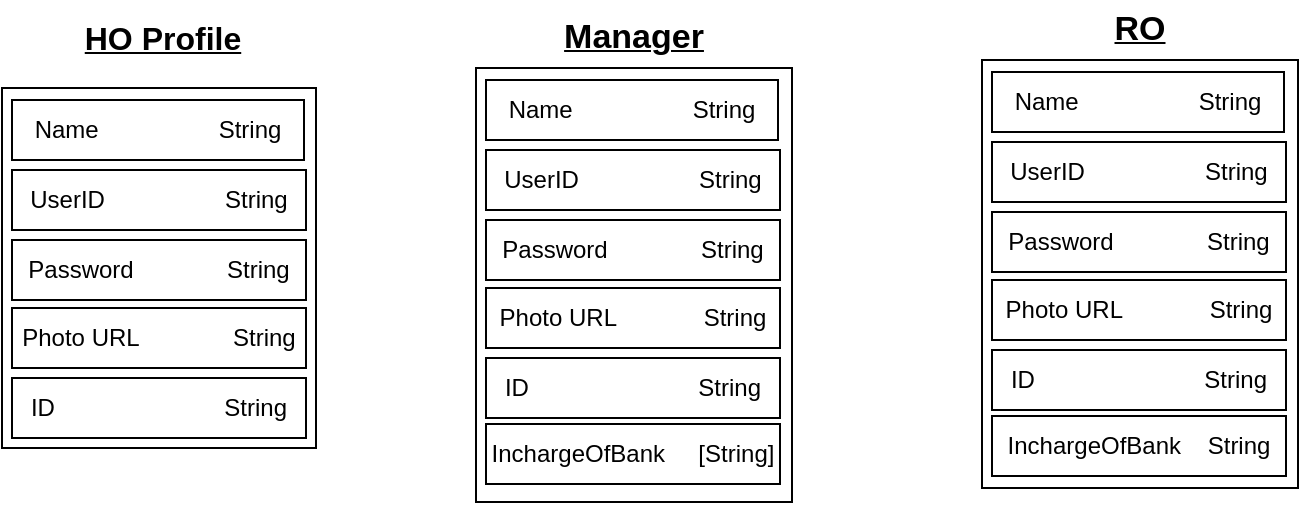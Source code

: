 <mxfile version="22.1.0" type="github">
  <diagram name="Page-1" id="z6avR5DVZLPRieBeSbfF">
    <mxGraphModel dx="1000" dy="509" grid="1" gridSize="10" guides="1" tooltips="1" connect="1" arrows="1" fold="1" page="1" pageScale="1" pageWidth="850" pageHeight="1100" math="0" shadow="0">
      <root>
        <mxCell id="0" />
        <mxCell id="1" parent="0" />
        <mxCell id="5Gdjez7pxa2Upb4zRj2d-2" value="" style="rounded=0;whiteSpace=wrap;html=1;" vertex="1" parent="1">
          <mxGeometry x="30" y="60" width="157" height="180" as="geometry" />
        </mxCell>
        <mxCell id="5Gdjez7pxa2Upb4zRj2d-3" value="Name&amp;nbsp; &amp;nbsp; &amp;nbsp; &amp;nbsp; &amp;nbsp; &amp;nbsp; &amp;nbsp; &amp;nbsp; &amp;nbsp; String" style="rounded=0;whiteSpace=wrap;html=1;" vertex="1" parent="1">
          <mxGeometry x="35" y="66" width="146" height="30" as="geometry" />
        </mxCell>
        <mxCell id="5Gdjez7pxa2Upb4zRj2d-4" value="UserID&amp;nbsp; &amp;nbsp; &amp;nbsp; &amp;nbsp; &amp;nbsp; &amp;nbsp; &amp;nbsp; &amp;nbsp; &amp;nbsp; String" style="rounded=0;whiteSpace=wrap;html=1;" vertex="1" parent="1">
          <mxGeometry x="35" y="101" width="147" height="30" as="geometry" />
        </mxCell>
        <mxCell id="5Gdjez7pxa2Upb4zRj2d-5" value="Password&amp;nbsp; &amp;nbsp; &amp;nbsp; &amp;nbsp; &amp;nbsp; &amp;nbsp; &amp;nbsp; String" style="rounded=0;whiteSpace=wrap;html=1;" vertex="1" parent="1">
          <mxGeometry x="35" y="136" width="147" height="30" as="geometry" />
        </mxCell>
        <mxCell id="5Gdjez7pxa2Upb4zRj2d-6" value="Photo URL&amp;nbsp; &amp;nbsp; &amp;nbsp; &amp;nbsp; &amp;nbsp; &amp;nbsp; &amp;nbsp; String" style="rounded=0;whiteSpace=wrap;html=1;" vertex="1" parent="1">
          <mxGeometry x="35" y="170" width="147" height="30" as="geometry" />
        </mxCell>
        <mxCell id="5Gdjez7pxa2Upb4zRj2d-7" value="ID&amp;nbsp;&lt;span style=&quot;white-space: pre;&quot;&gt;&#x9;&lt;/span&gt;&lt;span style=&quot;white-space: pre;&quot;&gt;&#x9;&lt;/span&gt; &amp;nbsp; &amp;nbsp; &amp;nbsp; &amp;nbsp; &amp;nbsp; &amp;nbsp; String" style="rounded=0;whiteSpace=wrap;html=1;" vertex="1" parent="1">
          <mxGeometry x="35" y="205" width="147" height="30" as="geometry" />
        </mxCell>
        <mxCell id="5Gdjez7pxa2Upb4zRj2d-8" value="" style="rounded=0;whiteSpace=wrap;html=1;" vertex="1" parent="1">
          <mxGeometry x="267" y="50" width="158" height="217" as="geometry" />
        </mxCell>
        <mxCell id="5Gdjez7pxa2Upb4zRj2d-9" value="Name&amp;nbsp; &amp;nbsp; &amp;nbsp; &amp;nbsp; &amp;nbsp; &amp;nbsp; &amp;nbsp; &amp;nbsp; &amp;nbsp; String" style="rounded=0;whiteSpace=wrap;html=1;" vertex="1" parent="1">
          <mxGeometry x="272" y="56" width="146" height="30" as="geometry" />
        </mxCell>
        <mxCell id="5Gdjez7pxa2Upb4zRj2d-10" value="UserID&amp;nbsp; &amp;nbsp; &amp;nbsp; &amp;nbsp; &amp;nbsp; &amp;nbsp; &amp;nbsp; &amp;nbsp; &amp;nbsp; String" style="rounded=0;whiteSpace=wrap;html=1;" vertex="1" parent="1">
          <mxGeometry x="272" y="91" width="147" height="30" as="geometry" />
        </mxCell>
        <mxCell id="5Gdjez7pxa2Upb4zRj2d-11" value="Password&amp;nbsp; &amp;nbsp; &amp;nbsp; &amp;nbsp; &amp;nbsp; &amp;nbsp; &amp;nbsp; String" style="rounded=0;whiteSpace=wrap;html=1;" vertex="1" parent="1">
          <mxGeometry x="272" y="126" width="147" height="30" as="geometry" />
        </mxCell>
        <mxCell id="5Gdjez7pxa2Upb4zRj2d-12" value="Photo URL&amp;nbsp; &amp;nbsp; &amp;nbsp; &amp;nbsp; &amp;nbsp; &amp;nbsp; &amp;nbsp;String" style="rounded=0;whiteSpace=wrap;html=1;" vertex="1" parent="1">
          <mxGeometry x="272" y="160" width="147" height="30" as="geometry" />
        </mxCell>
        <mxCell id="5Gdjez7pxa2Upb4zRj2d-13" value="ID&amp;nbsp;&lt;span style=&quot;white-space: pre;&quot;&gt;&#x9;&lt;/span&gt;&lt;span style=&quot;white-space: pre;&quot;&gt;&#x9;&lt;/span&gt; &amp;nbsp; &amp;nbsp; &amp;nbsp; &amp;nbsp; &amp;nbsp; &amp;nbsp; String" style="rounded=0;whiteSpace=wrap;html=1;" vertex="1" parent="1">
          <mxGeometry x="272" y="195" width="147" height="30" as="geometry" />
        </mxCell>
        <mxCell id="5Gdjez7pxa2Upb4zRj2d-14" value="&lt;u&gt;&lt;b&gt;&lt;font style=&quot;font-size: 16px;&quot;&gt;HO Profile&lt;/font&gt;&lt;/b&gt;&lt;/u&gt;" style="text;html=1;strokeColor=none;fillColor=none;align=center;verticalAlign=middle;whiteSpace=wrap;rounded=0;" vertex="1" parent="1">
          <mxGeometry x="62.5" y="20" width="95" height="30" as="geometry" />
        </mxCell>
        <mxCell id="5Gdjez7pxa2Upb4zRj2d-15" value="InchargeOfBank&amp;nbsp; &amp;nbsp; &amp;nbsp;[String]" style="rounded=0;whiteSpace=wrap;html=1;" vertex="1" parent="1">
          <mxGeometry x="272" y="228" width="147" height="30" as="geometry" />
        </mxCell>
        <mxCell id="5Gdjez7pxa2Upb4zRj2d-16" value="&lt;b&gt;&lt;u&gt;&lt;font style=&quot;font-size: 17px;&quot;&gt;Manager&lt;/font&gt;&lt;/u&gt;&lt;/b&gt;" style="text;html=1;strokeColor=none;fillColor=none;align=center;verticalAlign=middle;whiteSpace=wrap;rounded=0;" vertex="1" parent="1">
          <mxGeometry x="315.5" y="20" width="60" height="30" as="geometry" />
        </mxCell>
        <mxCell id="5Gdjez7pxa2Upb4zRj2d-17" value="" style="rounded=0;whiteSpace=wrap;html=1;" vertex="1" parent="1">
          <mxGeometry x="520" y="46" width="158" height="214" as="geometry" />
        </mxCell>
        <mxCell id="5Gdjez7pxa2Upb4zRj2d-18" value="Name&amp;nbsp; &amp;nbsp; &amp;nbsp; &amp;nbsp; &amp;nbsp; &amp;nbsp; &amp;nbsp; &amp;nbsp; &amp;nbsp; String" style="rounded=0;whiteSpace=wrap;html=1;" vertex="1" parent="1">
          <mxGeometry x="525" y="52" width="146" height="30" as="geometry" />
        </mxCell>
        <mxCell id="5Gdjez7pxa2Upb4zRj2d-19" value="UserID&amp;nbsp; &amp;nbsp; &amp;nbsp; &amp;nbsp; &amp;nbsp; &amp;nbsp; &amp;nbsp; &amp;nbsp; &amp;nbsp; String" style="rounded=0;whiteSpace=wrap;html=1;" vertex="1" parent="1">
          <mxGeometry x="525" y="87" width="147" height="30" as="geometry" />
        </mxCell>
        <mxCell id="5Gdjez7pxa2Upb4zRj2d-20" value="Password&amp;nbsp; &amp;nbsp; &amp;nbsp; &amp;nbsp; &amp;nbsp; &amp;nbsp; &amp;nbsp; String" style="rounded=0;whiteSpace=wrap;html=1;" vertex="1" parent="1">
          <mxGeometry x="525" y="122" width="147" height="30" as="geometry" />
        </mxCell>
        <mxCell id="5Gdjez7pxa2Upb4zRj2d-21" value="Photo URL&amp;nbsp; &amp;nbsp; &amp;nbsp; &amp;nbsp; &amp;nbsp; &amp;nbsp; &amp;nbsp;String" style="rounded=0;whiteSpace=wrap;html=1;" vertex="1" parent="1">
          <mxGeometry x="525" y="156" width="147" height="30" as="geometry" />
        </mxCell>
        <mxCell id="5Gdjez7pxa2Upb4zRj2d-22" value="ID&amp;nbsp;&lt;span style=&quot;white-space: pre;&quot;&gt;&#x9;&lt;/span&gt;&lt;span style=&quot;white-space: pre;&quot;&gt;&#x9;&lt;/span&gt; &amp;nbsp; &amp;nbsp; &amp;nbsp; &amp;nbsp; &amp;nbsp; &amp;nbsp; String" style="rounded=0;whiteSpace=wrap;html=1;" vertex="1" parent="1">
          <mxGeometry x="525" y="191" width="147" height="30" as="geometry" />
        </mxCell>
        <mxCell id="5Gdjez7pxa2Upb4zRj2d-23" value="InchargeOfBank&amp;nbsp; &amp;nbsp; String" style="rounded=0;whiteSpace=wrap;html=1;" vertex="1" parent="1">
          <mxGeometry x="525" y="224" width="147" height="30" as="geometry" />
        </mxCell>
        <mxCell id="5Gdjez7pxa2Upb4zRj2d-24" value="&lt;span style=&quot;font-size: 17px;&quot;&gt;&lt;b&gt;&lt;u&gt;RO&lt;/u&gt;&lt;/b&gt;&lt;/span&gt;" style="text;html=1;strokeColor=none;fillColor=none;align=center;verticalAlign=middle;whiteSpace=wrap;rounded=0;" vertex="1" parent="1">
          <mxGeometry x="568.5" y="16" width="60" height="30" as="geometry" />
        </mxCell>
      </root>
    </mxGraphModel>
  </diagram>
</mxfile>
